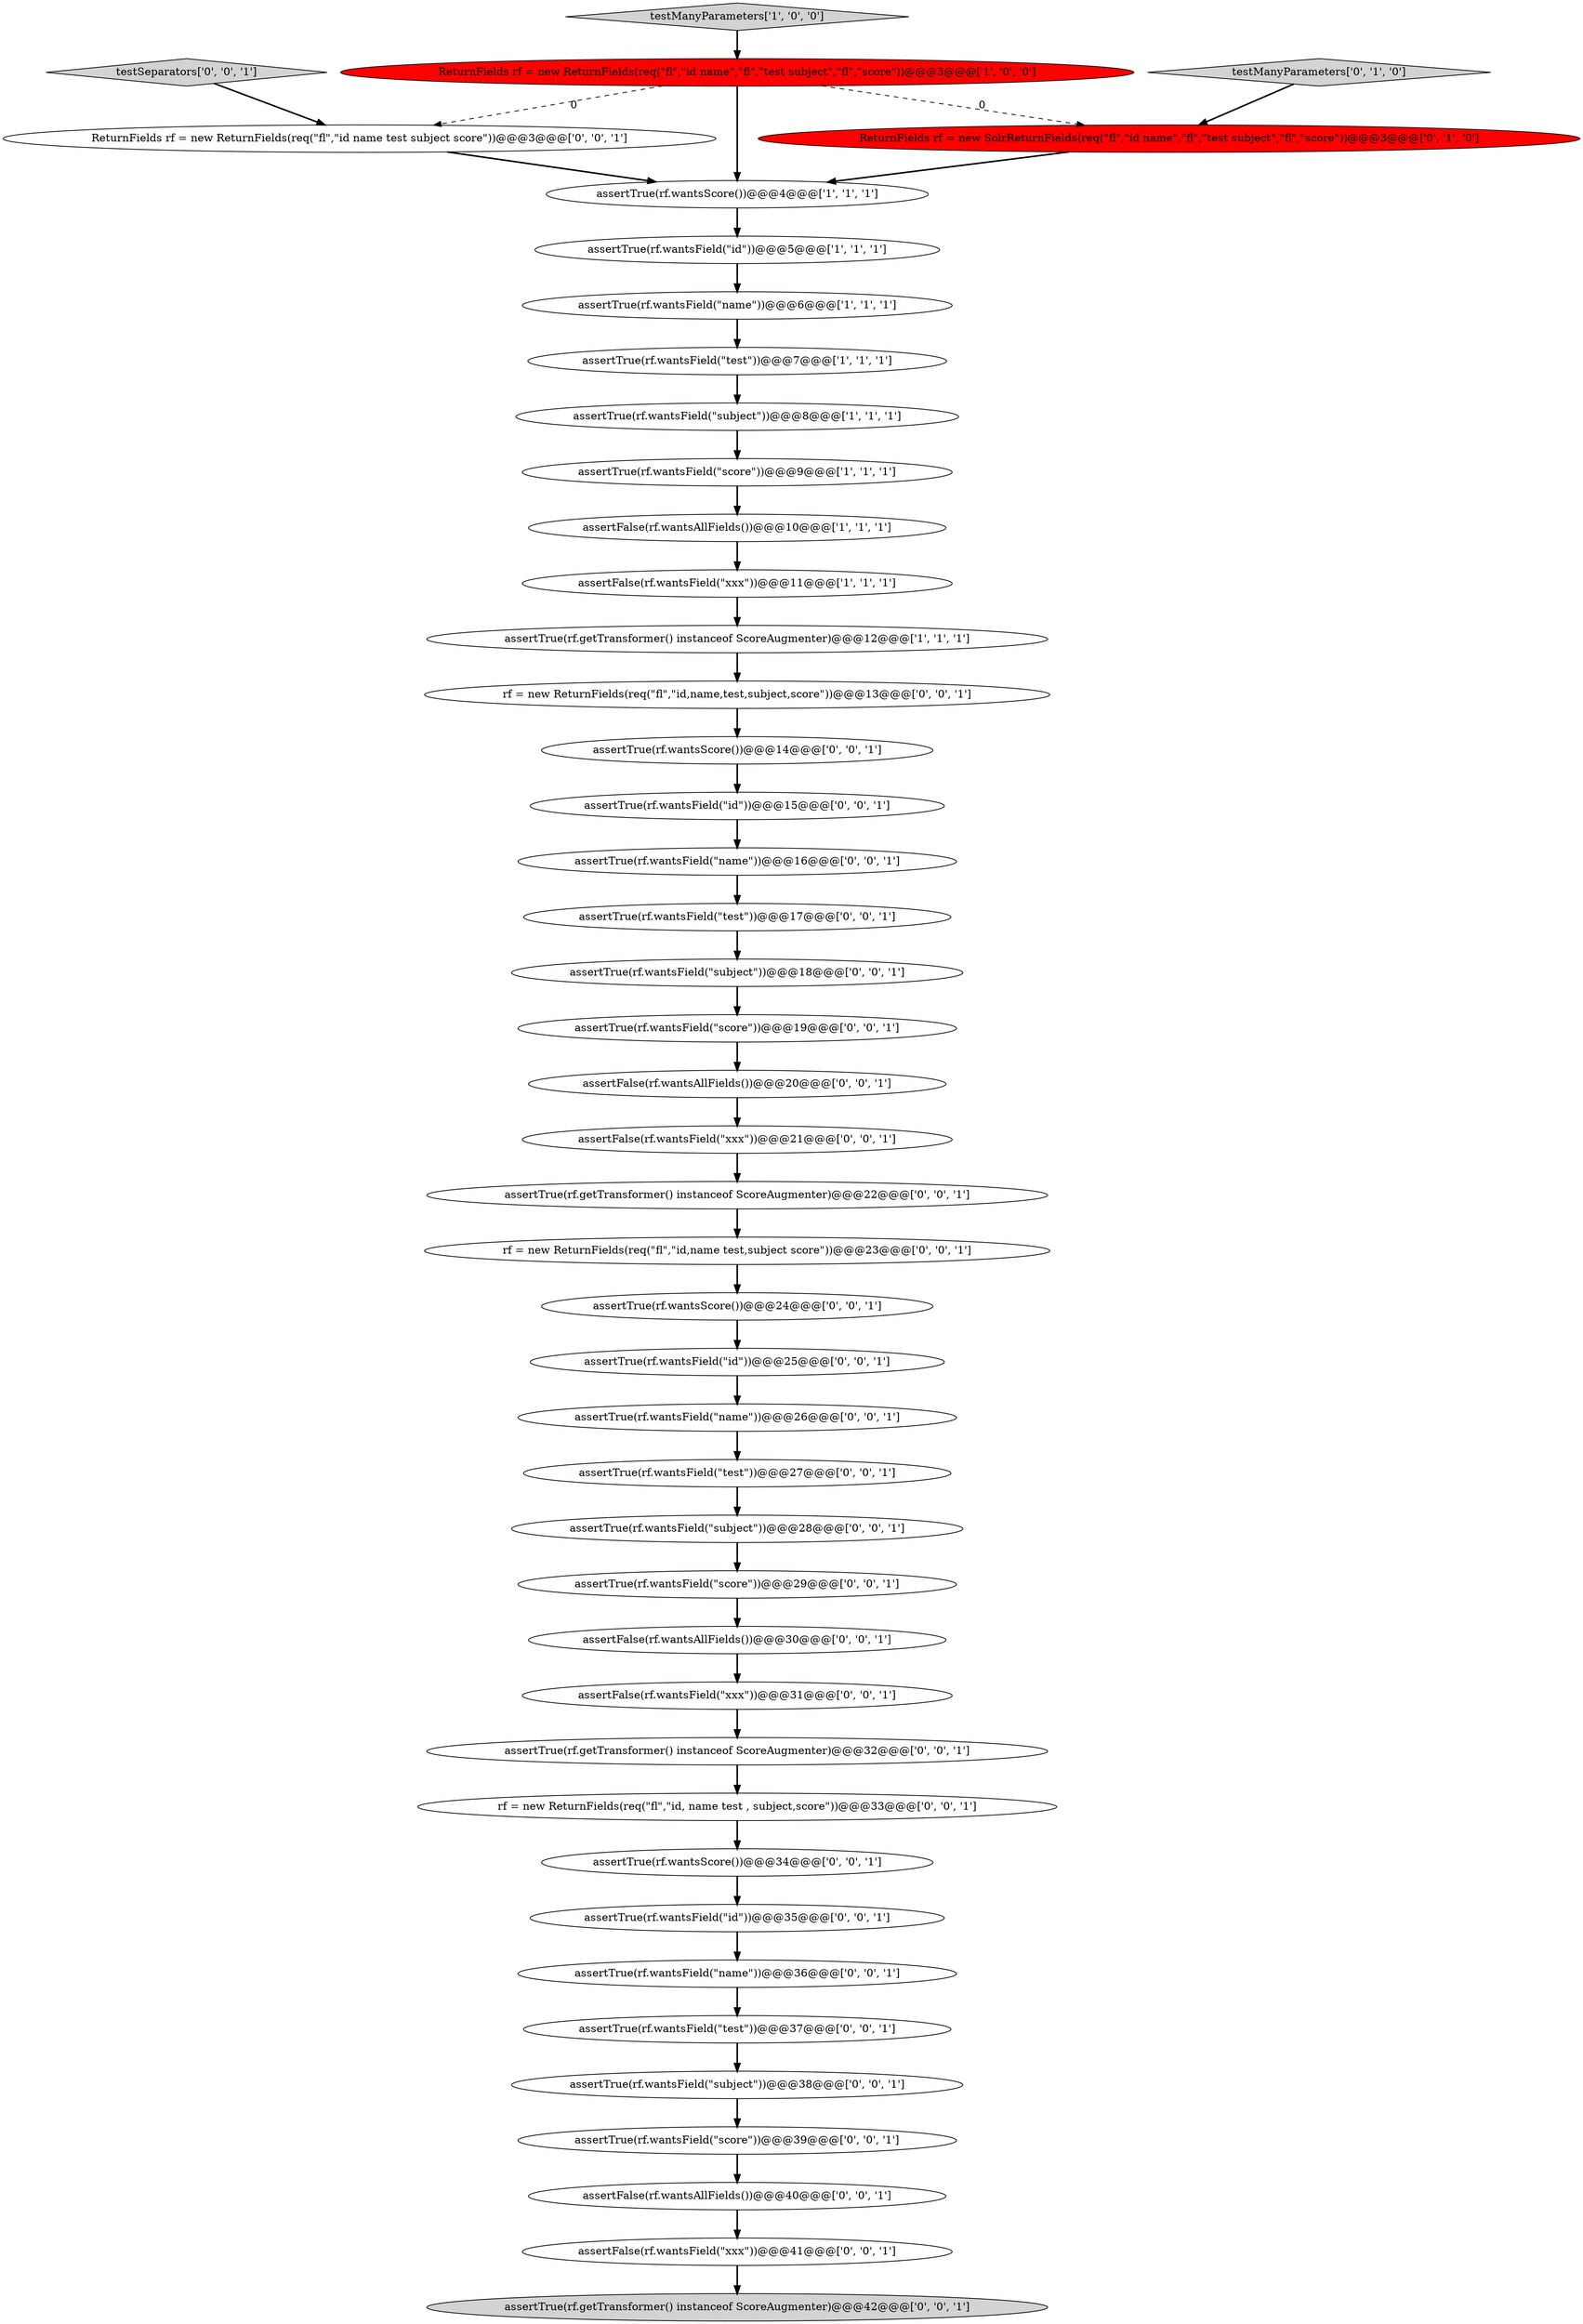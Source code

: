 digraph {
7 [style = filled, label = "assertFalse(rf.wantsField(\"xxx\"))@@@11@@@['1', '1', '1']", fillcolor = white, shape = ellipse image = "AAA0AAABBB1BBB"];
0 [style = filled, label = "assertTrue(rf.wantsField(\"id\"))@@@5@@@['1', '1', '1']", fillcolor = white, shape = ellipse image = "AAA0AAABBB1BBB"];
33 [style = filled, label = "assertTrue(rf.wantsField(\"score\"))@@@29@@@['0', '0', '1']", fillcolor = white, shape = ellipse image = "AAA0AAABBB3BBB"];
6 [style = filled, label = "ReturnFields rf = new ReturnFields(req(\"fl\",\"id name\",\"fl\",\"test subject\",\"fl\",\"score\"))@@@3@@@['1', '0', '0']", fillcolor = red, shape = ellipse image = "AAA1AAABBB1BBB"];
39 [style = filled, label = "assertTrue(rf.wantsField(\"name\"))@@@16@@@['0', '0', '1']", fillcolor = white, shape = ellipse image = "AAA0AAABBB3BBB"];
25 [style = filled, label = "assertFalse(rf.wantsAllFields())@@@20@@@['0', '0', '1']", fillcolor = white, shape = ellipse image = "AAA0AAABBB3BBB"];
23 [style = filled, label = "rf = new ReturnFields(req(\"fl\",\"id, name test , subject,score\"))@@@33@@@['0', '0', '1']", fillcolor = white, shape = ellipse image = "AAA0AAABBB3BBB"];
13 [style = filled, label = "assertFalse(rf.wantsAllFields())@@@40@@@['0', '0', '1']", fillcolor = white, shape = ellipse image = "AAA0AAABBB3BBB"];
35 [style = filled, label = "assertTrue(rf.wantsField(\"score\"))@@@19@@@['0', '0', '1']", fillcolor = white, shape = ellipse image = "AAA0AAABBB3BBB"];
41 [style = filled, label = "assertTrue(rf.getTransformer() instanceof ScoreAugmenter)@@@32@@@['0', '0', '1']", fillcolor = white, shape = ellipse image = "AAA0AAABBB3BBB"];
4 [style = filled, label = "assertTrue(rf.wantsField(\"subject\"))@@@8@@@['1', '1', '1']", fillcolor = white, shape = ellipse image = "AAA0AAABBB1BBB"];
42 [style = filled, label = "assertTrue(rf.wantsScore())@@@34@@@['0', '0', '1']", fillcolor = white, shape = ellipse image = "AAA0AAABBB3BBB"];
3 [style = filled, label = "assertTrue(rf.wantsScore())@@@4@@@['1', '1', '1']", fillcolor = white, shape = ellipse image = "AAA0AAABBB1BBB"];
30 [style = filled, label = "assertTrue(rf.wantsField(\"subject\"))@@@38@@@['0', '0', '1']", fillcolor = white, shape = ellipse image = "AAA0AAABBB3BBB"];
5 [style = filled, label = "assertTrue(rf.getTransformer() instanceof ScoreAugmenter)@@@12@@@['1', '1', '1']", fillcolor = white, shape = ellipse image = "AAA0AAABBB1BBB"];
19 [style = filled, label = "assertTrue(rf.wantsField(\"test\"))@@@17@@@['0', '0', '1']", fillcolor = white, shape = ellipse image = "AAA0AAABBB3BBB"];
18 [style = filled, label = "assertTrue(rf.wantsField(\"test\"))@@@37@@@['0', '0', '1']", fillcolor = white, shape = ellipse image = "AAA0AAABBB3BBB"];
26 [style = filled, label = "assertTrue(rf.wantsField(\"id\"))@@@25@@@['0', '0', '1']", fillcolor = white, shape = ellipse image = "AAA0AAABBB3BBB"];
27 [style = filled, label = "assertFalse(rf.wantsAllFields())@@@30@@@['0', '0', '1']", fillcolor = white, shape = ellipse image = "AAA0AAABBB3BBB"];
16 [style = filled, label = "assertTrue(rf.wantsField(\"subject\"))@@@28@@@['0', '0', '1']", fillcolor = white, shape = ellipse image = "AAA0AAABBB3BBB"];
36 [style = filled, label = "assertTrue(rf.wantsField(\"score\"))@@@39@@@['0', '0', '1']", fillcolor = white, shape = ellipse image = "AAA0AAABBB3BBB"];
38 [style = filled, label = "assertTrue(rf.wantsField(\"subject\"))@@@18@@@['0', '0', '1']", fillcolor = white, shape = ellipse image = "AAA0AAABBB3BBB"];
29 [style = filled, label = "assertFalse(rf.wantsField(\"xxx\"))@@@21@@@['0', '0', '1']", fillcolor = white, shape = ellipse image = "AAA0AAABBB3BBB"];
10 [style = filled, label = "assertFalse(rf.wantsAllFields())@@@10@@@['1', '1', '1']", fillcolor = white, shape = ellipse image = "AAA0AAABBB1BBB"];
20 [style = filled, label = "assertTrue(rf.wantsField(\"id\"))@@@35@@@['0', '0', '1']", fillcolor = white, shape = ellipse image = "AAA0AAABBB3BBB"];
9 [style = filled, label = "assertTrue(rf.wantsField(\"test\"))@@@7@@@['1', '1', '1']", fillcolor = white, shape = ellipse image = "AAA0AAABBB1BBB"];
22 [style = filled, label = "assertTrue(rf.getTransformer() instanceof ScoreAugmenter)@@@42@@@['0', '0', '1']", fillcolor = lightgray, shape = ellipse image = "AAA0AAABBB3BBB"];
1 [style = filled, label = "assertTrue(rf.wantsField(\"name\"))@@@6@@@['1', '1', '1']", fillcolor = white, shape = ellipse image = "AAA0AAABBB1BBB"];
15 [style = filled, label = "rf = new ReturnFields(req(\"fl\",\"id,name test,subject score\"))@@@23@@@['0', '0', '1']", fillcolor = white, shape = ellipse image = "AAA0AAABBB3BBB"];
40 [style = filled, label = "assertFalse(rf.wantsField(\"xxx\"))@@@31@@@['0', '0', '1']", fillcolor = white, shape = ellipse image = "AAA0AAABBB3BBB"];
24 [style = filled, label = "ReturnFields rf = new ReturnFields(req(\"fl\",\"id name test subject score\"))@@@3@@@['0', '0', '1']", fillcolor = white, shape = ellipse image = "AAA0AAABBB3BBB"];
2 [style = filled, label = "assertTrue(rf.wantsField(\"score\"))@@@9@@@['1', '1', '1']", fillcolor = white, shape = ellipse image = "AAA0AAABBB1BBB"];
8 [style = filled, label = "testManyParameters['1', '0', '0']", fillcolor = lightgray, shape = diamond image = "AAA0AAABBB1BBB"];
14 [style = filled, label = "assertTrue(rf.wantsField(\"name\"))@@@26@@@['0', '0', '1']", fillcolor = white, shape = ellipse image = "AAA0AAABBB3BBB"];
43 [style = filled, label = "assertFalse(rf.wantsField(\"xxx\"))@@@41@@@['0', '0', '1']", fillcolor = white, shape = ellipse image = "AAA0AAABBB3BBB"];
44 [style = filled, label = "testSeparators['0', '0', '1']", fillcolor = lightgray, shape = diamond image = "AAA0AAABBB3BBB"];
17 [style = filled, label = "assertTrue(rf.getTransformer() instanceof ScoreAugmenter)@@@22@@@['0', '0', '1']", fillcolor = white, shape = ellipse image = "AAA0AAABBB3BBB"];
21 [style = filled, label = "assertTrue(rf.wantsField(\"id\"))@@@15@@@['0', '0', '1']", fillcolor = white, shape = ellipse image = "AAA0AAABBB3BBB"];
11 [style = filled, label = "testManyParameters['0', '1', '0']", fillcolor = lightgray, shape = diamond image = "AAA0AAABBB2BBB"];
37 [style = filled, label = "assertTrue(rf.wantsScore())@@@24@@@['0', '0', '1']", fillcolor = white, shape = ellipse image = "AAA0AAABBB3BBB"];
32 [style = filled, label = "assertTrue(rf.wantsField(\"test\"))@@@27@@@['0', '0', '1']", fillcolor = white, shape = ellipse image = "AAA0AAABBB3BBB"];
31 [style = filled, label = "rf = new ReturnFields(req(\"fl\",\"id,name,test,subject,score\"))@@@13@@@['0', '0', '1']", fillcolor = white, shape = ellipse image = "AAA0AAABBB3BBB"];
28 [style = filled, label = "assertTrue(rf.wantsScore())@@@14@@@['0', '0', '1']", fillcolor = white, shape = ellipse image = "AAA0AAABBB3BBB"];
12 [style = filled, label = "ReturnFields rf = new SolrReturnFields(req(\"fl\",\"id name\",\"fl\",\"test subject\",\"fl\",\"score\"))@@@3@@@['0', '1', '0']", fillcolor = red, shape = ellipse image = "AAA1AAABBB2BBB"];
34 [style = filled, label = "assertTrue(rf.wantsField(\"name\"))@@@36@@@['0', '0', '1']", fillcolor = white, shape = ellipse image = "AAA0AAABBB3BBB"];
6->3 [style = bold, label=""];
39->19 [style = bold, label=""];
29->17 [style = bold, label=""];
37->26 [style = bold, label=""];
20->34 [style = bold, label=""];
9->4 [style = bold, label=""];
42->20 [style = bold, label=""];
26->14 [style = bold, label=""];
34->18 [style = bold, label=""];
18->30 [style = bold, label=""];
30->36 [style = bold, label=""];
8->6 [style = bold, label=""];
11->12 [style = bold, label=""];
4->2 [style = bold, label=""];
25->29 [style = bold, label=""];
32->16 [style = bold, label=""];
2->10 [style = bold, label=""];
10->7 [style = bold, label=""];
33->27 [style = bold, label=""];
1->9 [style = bold, label=""];
3->0 [style = bold, label=""];
23->42 [style = bold, label=""];
35->25 [style = bold, label=""];
6->12 [style = dashed, label="0"];
7->5 [style = bold, label=""];
28->21 [style = bold, label=""];
36->13 [style = bold, label=""];
5->31 [style = bold, label=""];
21->39 [style = bold, label=""];
16->33 [style = bold, label=""];
6->24 [style = dashed, label="0"];
0->1 [style = bold, label=""];
13->43 [style = bold, label=""];
43->22 [style = bold, label=""];
40->41 [style = bold, label=""];
17->15 [style = bold, label=""];
27->40 [style = bold, label=""];
12->3 [style = bold, label=""];
31->28 [style = bold, label=""];
44->24 [style = bold, label=""];
38->35 [style = bold, label=""];
14->32 [style = bold, label=""];
41->23 [style = bold, label=""];
19->38 [style = bold, label=""];
15->37 [style = bold, label=""];
24->3 [style = bold, label=""];
}
